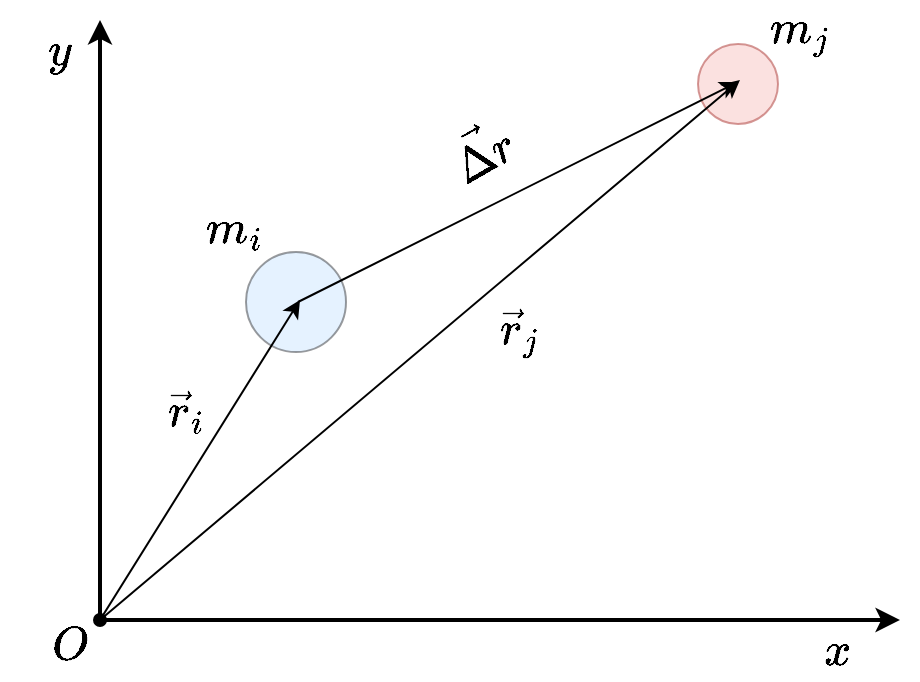<mxfile version="20.8.16" type="device"><diagram name="Page-1" id="LE7dIR4AY2y21GjPDHv5"><mxGraphModel dx="1114" dy="999" grid="1" gridSize="10" guides="1" tooltips="1" connect="1" arrows="1" fold="1" page="1" pageScale="1" pageWidth="1100" pageHeight="850" math="1" shadow="0"><root><mxCell id="0"/><mxCell id="1" parent="0"/><mxCell id="lzDllB35BD3QfmFI9ybK-18" value="" style="group" vertex="1" connectable="0" parent="1"><mxGeometry x="270" y="170" width="450" height="340" as="geometry"/></mxCell><mxCell id="lzDllB35BD3QfmFI9ybK-1" value="" style="ellipse;whiteSpace=wrap;html=1;aspect=fixed;gradientDirection=radial;fillColor=#cce5ff;strokeColor=#36393d;opacity=50;" vertex="1" parent="lzDllB35BD3QfmFI9ybK-18"><mxGeometry x="123" y="126" width="50" height="50" as="geometry"/></mxCell><mxCell id="lzDllB35BD3QfmFI9ybK-2" value="" style="ellipse;whiteSpace=wrap;html=1;aspect=fixed;gradientDirection=radial;fillColor=#f8cecc;strokeColor=#b85450;opacity=60;" vertex="1" parent="lzDllB35BD3QfmFI9ybK-18"><mxGeometry x="349" y="22" width="40" height="40" as="geometry"/></mxCell><mxCell id="lzDllB35BD3QfmFI9ybK-3" value="" style="endArrow=classic;html=1;rounded=0;strokeWidth=2;" edge="1" parent="lzDllB35BD3QfmFI9ybK-18"><mxGeometry width="50" height="50" relative="1" as="geometry"><mxPoint x="50" y="310" as="sourcePoint"/><mxPoint x="50" y="10" as="targetPoint"/></mxGeometry></mxCell><mxCell id="lzDllB35BD3QfmFI9ybK-4" value="" style="endArrow=classic;html=1;rounded=0;strokeWidth=2;" edge="1" parent="lzDllB35BD3QfmFI9ybK-18"><mxGeometry width="50" height="50" relative="1" as="geometry"><mxPoint x="50" y="310" as="sourcePoint"/><mxPoint x="450" y="310" as="targetPoint"/></mxGeometry></mxCell><mxCell id="lzDllB35BD3QfmFI9ybK-5" value="" style="endArrow=classic;html=1;rounded=0;" edge="1" parent="lzDllB35BD3QfmFI9ybK-18"><mxGeometry width="50" height="50" relative="1" as="geometry"><mxPoint x="50" y="310" as="sourcePoint"/><mxPoint x="150" y="150" as="targetPoint"/></mxGeometry></mxCell><mxCell id="lzDllB35BD3QfmFI9ybK-6" value="" style="endArrow=classic;html=1;rounded=0;" edge="1" parent="lzDllB35BD3QfmFI9ybK-18"><mxGeometry width="50" height="50" relative="1" as="geometry"><mxPoint x="50" y="310" as="sourcePoint"/><mxPoint x="370" y="40" as="targetPoint"/></mxGeometry></mxCell><mxCell id="lzDllB35BD3QfmFI9ybK-7" value="" style="endArrow=classic;html=1;rounded=0;" edge="1" parent="lzDllB35BD3QfmFI9ybK-18"><mxGeometry width="50" height="50" relative="1" as="geometry"><mxPoint x="149" y="151" as="sourcePoint"/><mxPoint x="369" y="41" as="targetPoint"/></mxGeometry></mxCell><mxCell id="lzDllB35BD3QfmFI9ybK-8" value="$$\vec{r}_i$$" style="text;html=1;strokeColor=none;fillColor=none;align=center;verticalAlign=middle;whiteSpace=wrap;rounded=0;fontSize=20;" vertex="1" parent="lzDllB35BD3QfmFI9ybK-18"><mxGeometry x="63" y="190" width="60" height="30" as="geometry"/></mxCell><mxCell id="lzDllB35BD3QfmFI9ybK-9" value="$$\vec{r}_j$$" style="text;html=1;strokeColor=none;fillColor=none;align=center;verticalAlign=middle;whiteSpace=wrap;rounded=0;fontSize=20;" vertex="1" parent="lzDllB35BD3QfmFI9ybK-18"><mxGeometry x="230" y="150" width="60" height="30" as="geometry"/></mxCell><mxCell id="lzDllB35BD3QfmFI9ybK-10" value="$$\vec{\Delta r}$$" style="text;html=1;strokeColor=none;fillColor=none;align=center;verticalAlign=middle;whiteSpace=wrap;rounded=0;fontSize=20;rotation=-30;" vertex="1" parent="lzDllB35BD3QfmFI9ybK-18"><mxGeometry x="210" y="60" width="60" height="30" as="geometry"/></mxCell><mxCell id="lzDllB35BD3QfmFI9ybK-11" value="$$y$$" style="text;html=1;strokeColor=none;fillColor=none;align=center;verticalAlign=middle;whiteSpace=wrap;rounded=0;fontSize=20;" vertex="1" parent="lzDllB35BD3QfmFI9ybK-18"><mxGeometry y="10" width="60" height="30" as="geometry"/></mxCell><mxCell id="lzDllB35BD3QfmFI9ybK-12" value="$$x$$" style="text;html=1;strokeColor=none;fillColor=none;align=center;verticalAlign=middle;whiteSpace=wrap;rounded=0;fontSize=20;" vertex="1" parent="lzDllB35BD3QfmFI9ybK-18"><mxGeometry x="389" y="310" width="60" height="30" as="geometry"/></mxCell><mxCell id="lzDllB35BD3QfmFI9ybK-13" value="$$m_i$$" style="text;html=1;strokeColor=none;fillColor=none;align=center;verticalAlign=middle;whiteSpace=wrap;rounded=0;fontSize=20;" vertex="1" parent="lzDllB35BD3QfmFI9ybK-18"><mxGeometry x="87" y="99" width="60" height="30" as="geometry"/></mxCell><mxCell id="lzDllB35BD3QfmFI9ybK-14" value="$$m_j$$" style="text;html=1;strokeColor=none;fillColor=none;align=center;verticalAlign=middle;whiteSpace=wrap;rounded=0;fontSize=20;" vertex="1" parent="lzDllB35BD3QfmFI9ybK-18"><mxGeometry x="370" width="60" height="30" as="geometry"/></mxCell><mxCell id="lzDllB35BD3QfmFI9ybK-15" value="$$O$$" style="text;html=1;strokeColor=none;fillColor=none;align=center;verticalAlign=middle;whiteSpace=wrap;rounded=0;fontSize=20;" vertex="1" parent="lzDllB35BD3QfmFI9ybK-18"><mxGeometry x="5" y="307" width="60" height="30" as="geometry"/></mxCell><mxCell id="lzDllB35BD3QfmFI9ybK-16" value="" style="ellipse;whiteSpace=wrap;html=1;aspect=fixed;fontSize=20;gradientColor=none;gradientDirection=radial;fillColor=#000000;" vertex="1" parent="lzDllB35BD3QfmFI9ybK-18"><mxGeometry x="47" y="307" width="6" height="6" as="geometry"/></mxCell></root></mxGraphModel></diagram></mxfile>